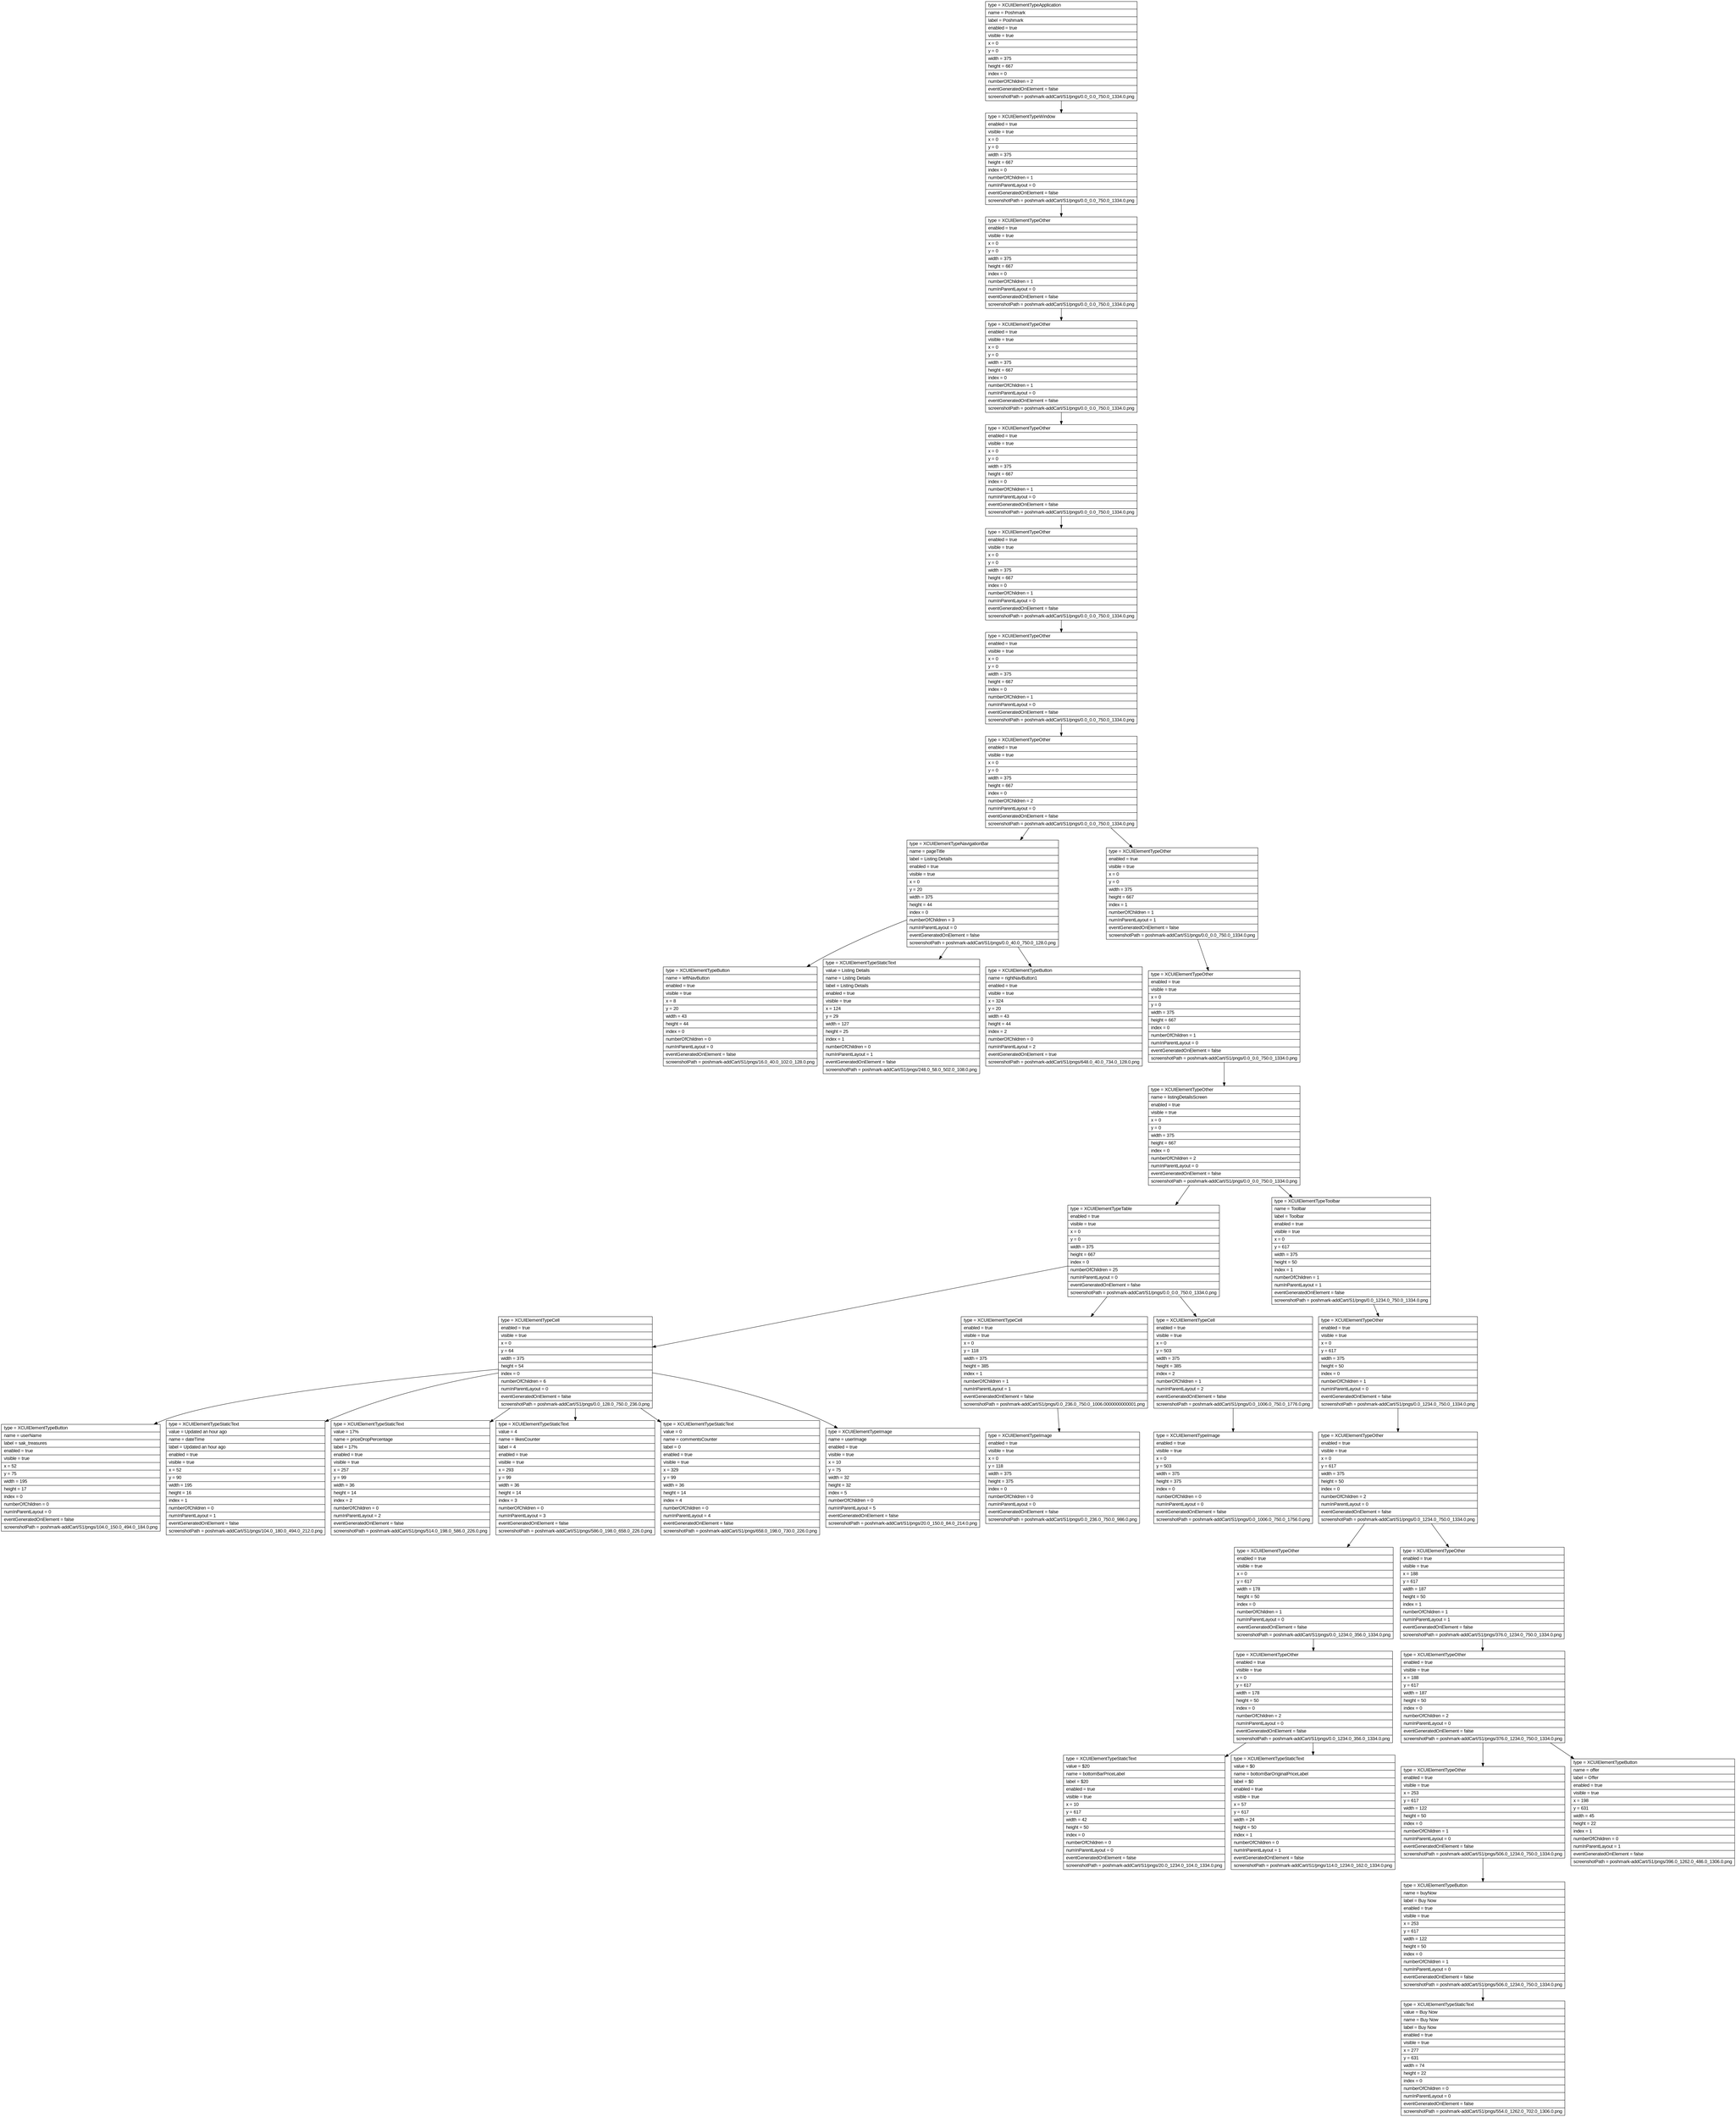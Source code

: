 digraph Layout {

	node [shape=record fontname=Arial];

	0	[label="{type = XCUIElementTypeApplication\l|name = Poshmark\l|label = Poshmark\l|enabled = true\l|visible = true\l|x = 0\l|y = 0\l|width = 375\l|height = 667\l|index = 0\l|numberOfChildren = 2\l|eventGeneratedOnElement = false \l|screenshotPath = poshmark-addCart/S1/pngs/0.0_0.0_750.0_1334.0.png\l}"]
	1	[label="{type = XCUIElementTypeWindow\l|enabled = true\l|visible = true\l|x = 0\l|y = 0\l|width = 375\l|height = 667\l|index = 0\l|numberOfChildren = 1\l|numInParentLayout = 0\l|eventGeneratedOnElement = false \l|screenshotPath = poshmark-addCart/S1/pngs/0.0_0.0_750.0_1334.0.png\l}"]
	2	[label="{type = XCUIElementTypeOther\l|enabled = true\l|visible = true\l|x = 0\l|y = 0\l|width = 375\l|height = 667\l|index = 0\l|numberOfChildren = 1\l|numInParentLayout = 0\l|eventGeneratedOnElement = false \l|screenshotPath = poshmark-addCart/S1/pngs/0.0_0.0_750.0_1334.0.png\l}"]
	3	[label="{type = XCUIElementTypeOther\l|enabled = true\l|visible = true\l|x = 0\l|y = 0\l|width = 375\l|height = 667\l|index = 0\l|numberOfChildren = 1\l|numInParentLayout = 0\l|eventGeneratedOnElement = false \l|screenshotPath = poshmark-addCart/S1/pngs/0.0_0.0_750.0_1334.0.png\l}"]
	4	[label="{type = XCUIElementTypeOther\l|enabled = true\l|visible = true\l|x = 0\l|y = 0\l|width = 375\l|height = 667\l|index = 0\l|numberOfChildren = 1\l|numInParentLayout = 0\l|eventGeneratedOnElement = false \l|screenshotPath = poshmark-addCart/S1/pngs/0.0_0.0_750.0_1334.0.png\l}"]
	5	[label="{type = XCUIElementTypeOther\l|enabled = true\l|visible = true\l|x = 0\l|y = 0\l|width = 375\l|height = 667\l|index = 0\l|numberOfChildren = 1\l|numInParentLayout = 0\l|eventGeneratedOnElement = false \l|screenshotPath = poshmark-addCart/S1/pngs/0.0_0.0_750.0_1334.0.png\l}"]
	6	[label="{type = XCUIElementTypeOther\l|enabled = true\l|visible = true\l|x = 0\l|y = 0\l|width = 375\l|height = 667\l|index = 0\l|numberOfChildren = 1\l|numInParentLayout = 0\l|eventGeneratedOnElement = false \l|screenshotPath = poshmark-addCart/S1/pngs/0.0_0.0_750.0_1334.0.png\l}"]
	7	[label="{type = XCUIElementTypeOther\l|enabled = true\l|visible = true\l|x = 0\l|y = 0\l|width = 375\l|height = 667\l|index = 0\l|numberOfChildren = 2\l|numInParentLayout = 0\l|eventGeneratedOnElement = false \l|screenshotPath = poshmark-addCart/S1/pngs/0.0_0.0_750.0_1334.0.png\l}"]
	8	[label="{type = XCUIElementTypeNavigationBar\l|name = pageTitle\l|label = Listing Details\l|enabled = true\l|visible = true\l|x = 0\l|y = 20\l|width = 375\l|height = 44\l|index = 0\l|numberOfChildren = 3\l|numInParentLayout = 0\l|eventGeneratedOnElement = false \l|screenshotPath = poshmark-addCart/S1/pngs/0.0_40.0_750.0_128.0.png\l}"]
	9	[label="{type = XCUIElementTypeOther\l|enabled = true\l|visible = true\l|x = 0\l|y = 0\l|width = 375\l|height = 667\l|index = 1\l|numberOfChildren = 1\l|numInParentLayout = 1\l|eventGeneratedOnElement = false \l|screenshotPath = poshmark-addCart/S1/pngs/0.0_0.0_750.0_1334.0.png\l}"]
	10	[label="{type = XCUIElementTypeButton\l|name = leftNavButton\l|enabled = true\l|visible = true\l|x = 8\l|y = 20\l|width = 43\l|height = 44\l|index = 0\l|numberOfChildren = 0\l|numInParentLayout = 0\l|eventGeneratedOnElement = false \l|screenshotPath = poshmark-addCart/S1/pngs/16.0_40.0_102.0_128.0.png\l}"]
	11	[label="{type = XCUIElementTypeStaticText\l|value = Listing Details\l|name = Listing Details\l|label = Listing Details\l|enabled = true\l|visible = true\l|x = 124\l|y = 29\l|width = 127\l|height = 25\l|index = 1\l|numberOfChildren = 0\l|numInParentLayout = 1\l|eventGeneratedOnElement = false \l|screenshotPath = poshmark-addCart/S1/pngs/248.0_58.0_502.0_108.0.png\l}"]
	12	[label="{type = XCUIElementTypeButton\l|name = rightNavButton1\l|enabled = true\l|visible = true\l|x = 324\l|y = 20\l|width = 43\l|height = 44\l|index = 2\l|numberOfChildren = 0\l|numInParentLayout = 2\l|eventGeneratedOnElement = true \l|screenshotPath = poshmark-addCart/S1/pngs/648.0_40.0_734.0_128.0.png\l}"]
	13	[label="{type = XCUIElementTypeOther\l|enabled = true\l|visible = true\l|x = 0\l|y = 0\l|width = 375\l|height = 667\l|index = 0\l|numberOfChildren = 1\l|numInParentLayout = 0\l|eventGeneratedOnElement = false \l|screenshotPath = poshmark-addCart/S1/pngs/0.0_0.0_750.0_1334.0.png\l}"]
	14	[label="{type = XCUIElementTypeOther\l|name = listingDetailsScreen\l|enabled = true\l|visible = true\l|x = 0\l|y = 0\l|width = 375\l|height = 667\l|index = 0\l|numberOfChildren = 2\l|numInParentLayout = 0\l|eventGeneratedOnElement = false \l|screenshotPath = poshmark-addCart/S1/pngs/0.0_0.0_750.0_1334.0.png\l}"]
	15	[label="{type = XCUIElementTypeTable\l|enabled = true\l|visible = true\l|x = 0\l|y = 0\l|width = 375\l|height = 667\l|index = 0\l|numberOfChildren = 25\l|numInParentLayout = 0\l|eventGeneratedOnElement = false \l|screenshotPath = poshmark-addCart/S1/pngs/0.0_0.0_750.0_1334.0.png\l}"]
	16	[label="{type = XCUIElementTypeToolbar\l|name = Toolbar\l|label = Toolbar\l|enabled = true\l|visible = true\l|x = 0\l|y = 617\l|width = 375\l|height = 50\l|index = 1\l|numberOfChildren = 1\l|numInParentLayout = 1\l|eventGeneratedOnElement = false \l|screenshotPath = poshmark-addCart/S1/pngs/0.0_1234.0_750.0_1334.0.png\l}"]
	17	[label="{type = XCUIElementTypeCell\l|enabled = true\l|visible = true\l|x = 0\l|y = 64\l|width = 375\l|height = 54\l|index = 0\l|numberOfChildren = 6\l|numInParentLayout = 0\l|eventGeneratedOnElement = false \l|screenshotPath = poshmark-addCart/S1/pngs/0.0_128.0_750.0_236.0.png\l}"]
	18	[label="{type = XCUIElementTypeCell\l|enabled = true\l|visible = true\l|x = 0\l|y = 118\l|width = 375\l|height = 385\l|index = 1\l|numberOfChildren = 1\l|numInParentLayout = 1\l|eventGeneratedOnElement = false \l|screenshotPath = poshmark-addCart/S1/pngs/0.0_236.0_750.0_1006.0000000000001.png\l}"]
	19	[label="{type = XCUIElementTypeCell\l|enabled = true\l|visible = true\l|x = 0\l|y = 503\l|width = 375\l|height = 385\l|index = 2\l|numberOfChildren = 1\l|numInParentLayout = 2\l|eventGeneratedOnElement = false \l|screenshotPath = poshmark-addCart/S1/pngs/0.0_1006.0_750.0_1776.0.png\l}"]
	20	[label="{type = XCUIElementTypeOther\l|enabled = true\l|visible = true\l|x = 0\l|y = 617\l|width = 375\l|height = 50\l|index = 0\l|numberOfChildren = 1\l|numInParentLayout = 0\l|eventGeneratedOnElement = false \l|screenshotPath = poshmark-addCart/S1/pngs/0.0_1234.0_750.0_1334.0.png\l}"]
	21	[label="{type = XCUIElementTypeButton\l|name = userName\l|label = sak_treasures\l|enabled = true\l|visible = true\l|x = 52\l|y = 75\l|width = 195\l|height = 17\l|index = 0\l|numberOfChildren = 0\l|numInParentLayout = 0\l|eventGeneratedOnElement = false \l|screenshotPath = poshmark-addCart/S1/pngs/104.0_150.0_494.0_184.0.png\l}"]
	22	[label="{type = XCUIElementTypeStaticText\l|value = Updated an hour ago\l|name = dateTime\l|label = Updated an hour ago\l|enabled = true\l|visible = true\l|x = 52\l|y = 90\l|width = 195\l|height = 16\l|index = 1\l|numberOfChildren = 0\l|numInParentLayout = 1\l|eventGeneratedOnElement = false \l|screenshotPath = poshmark-addCart/S1/pngs/104.0_180.0_494.0_212.0.png\l}"]
	23	[label="{type = XCUIElementTypeStaticText\l|value = 17%\l|name = priceDropPercentage\l|label = 17%\l|enabled = true\l|visible = true\l|x = 257\l|y = 99\l|width = 36\l|height = 14\l|index = 2\l|numberOfChildren = 0\l|numInParentLayout = 2\l|eventGeneratedOnElement = false \l|screenshotPath = poshmark-addCart/S1/pngs/514.0_198.0_586.0_226.0.png\l}"]
	24	[label="{type = XCUIElementTypeStaticText\l|value = 4\l|name = likesCounter\l|label = 4\l|enabled = true\l|visible = true\l|x = 293\l|y = 99\l|width = 36\l|height = 14\l|index = 3\l|numberOfChildren = 0\l|numInParentLayout = 3\l|eventGeneratedOnElement = false \l|screenshotPath = poshmark-addCart/S1/pngs/586.0_198.0_658.0_226.0.png\l}"]
	25	[label="{type = XCUIElementTypeStaticText\l|value = 0\l|name = commentsCounter\l|label = 0\l|enabled = true\l|visible = true\l|x = 329\l|y = 99\l|width = 36\l|height = 14\l|index = 4\l|numberOfChildren = 0\l|numInParentLayout = 4\l|eventGeneratedOnElement = false \l|screenshotPath = poshmark-addCart/S1/pngs/658.0_198.0_730.0_226.0.png\l}"]
	26	[label="{type = XCUIElementTypeImage\l|name = userImage\l|enabled = true\l|visible = true\l|x = 10\l|y = 75\l|width = 32\l|height = 32\l|index = 5\l|numberOfChildren = 0\l|numInParentLayout = 5\l|eventGeneratedOnElement = false \l|screenshotPath = poshmark-addCart/S1/pngs/20.0_150.0_84.0_214.0.png\l}"]
	27	[label="{type = XCUIElementTypeImage\l|enabled = true\l|visible = true\l|x = 0\l|y = 118\l|width = 375\l|height = 375\l|index = 0\l|numberOfChildren = 0\l|numInParentLayout = 0\l|eventGeneratedOnElement = false \l|screenshotPath = poshmark-addCart/S1/pngs/0.0_236.0_750.0_986.0.png\l}"]
	28	[label="{type = XCUIElementTypeImage\l|enabled = true\l|visible = true\l|x = 0\l|y = 503\l|width = 375\l|height = 375\l|index = 0\l|numberOfChildren = 0\l|numInParentLayout = 0\l|eventGeneratedOnElement = false \l|screenshotPath = poshmark-addCart/S1/pngs/0.0_1006.0_750.0_1756.0.png\l}"]
	29	[label="{type = XCUIElementTypeOther\l|enabled = true\l|visible = true\l|x = 0\l|y = 617\l|width = 375\l|height = 50\l|index = 0\l|numberOfChildren = 2\l|numInParentLayout = 0\l|eventGeneratedOnElement = false \l|screenshotPath = poshmark-addCart/S1/pngs/0.0_1234.0_750.0_1334.0.png\l}"]
	30	[label="{type = XCUIElementTypeOther\l|enabled = true\l|visible = true\l|x = 0\l|y = 617\l|width = 178\l|height = 50\l|index = 0\l|numberOfChildren = 1\l|numInParentLayout = 0\l|eventGeneratedOnElement = false \l|screenshotPath = poshmark-addCart/S1/pngs/0.0_1234.0_356.0_1334.0.png\l}"]
	31	[label="{type = XCUIElementTypeOther\l|enabled = true\l|visible = true\l|x = 188\l|y = 617\l|width = 187\l|height = 50\l|index = 1\l|numberOfChildren = 1\l|numInParentLayout = 1\l|eventGeneratedOnElement = false \l|screenshotPath = poshmark-addCart/S1/pngs/376.0_1234.0_750.0_1334.0.png\l}"]
	32	[label="{type = XCUIElementTypeOther\l|enabled = true\l|visible = true\l|x = 0\l|y = 617\l|width = 178\l|height = 50\l|index = 0\l|numberOfChildren = 2\l|numInParentLayout = 0\l|eventGeneratedOnElement = false \l|screenshotPath = poshmark-addCart/S1/pngs/0.0_1234.0_356.0_1334.0.png\l}"]
	33	[label="{type = XCUIElementTypeOther\l|enabled = true\l|visible = true\l|x = 188\l|y = 617\l|width = 187\l|height = 50\l|index = 0\l|numberOfChildren = 2\l|numInParentLayout = 0\l|eventGeneratedOnElement = false \l|screenshotPath = poshmark-addCart/S1/pngs/376.0_1234.0_750.0_1334.0.png\l}"]
	34	[label="{type = XCUIElementTypeStaticText\l|value = $20\l|name = bottomBarPriceLabel\l|label = $20\l|enabled = true\l|visible = true\l|x = 10\l|y = 617\l|width = 42\l|height = 50\l|index = 0\l|numberOfChildren = 0\l|numInParentLayout = 0\l|eventGeneratedOnElement = false \l|screenshotPath = poshmark-addCart/S1/pngs/20.0_1234.0_104.0_1334.0.png\l}"]
	35	[label="{type = XCUIElementTypeStaticText\l|value = $0\l|name = bottomBarOriginalPriceLabel\l|label = $0\l|enabled = true\l|visible = true\l|x = 57\l|y = 617\l|width = 24\l|height = 50\l|index = 1\l|numberOfChildren = 0\l|numInParentLayout = 1\l|eventGeneratedOnElement = false \l|screenshotPath = poshmark-addCart/S1/pngs/114.0_1234.0_162.0_1334.0.png\l}"]
	36	[label="{type = XCUIElementTypeOther\l|enabled = true\l|visible = true\l|x = 253\l|y = 617\l|width = 122\l|height = 50\l|index = 0\l|numberOfChildren = 1\l|numInParentLayout = 0\l|eventGeneratedOnElement = false \l|screenshotPath = poshmark-addCart/S1/pngs/506.0_1234.0_750.0_1334.0.png\l}"]
	37	[label="{type = XCUIElementTypeButton\l|name = offer\l|label = Offer\l|enabled = true\l|visible = true\l|x = 198\l|y = 631\l|width = 45\l|height = 22\l|index = 1\l|numberOfChildren = 0\l|numInParentLayout = 1\l|eventGeneratedOnElement = false \l|screenshotPath = poshmark-addCart/S1/pngs/396.0_1262.0_486.0_1306.0.png\l}"]
	38	[label="{type = XCUIElementTypeButton\l|name = buyNow\l|label = Buy Now\l|enabled = true\l|visible = true\l|x = 253\l|y = 617\l|width = 122\l|height = 50\l|index = 0\l|numberOfChildren = 1\l|numInParentLayout = 0\l|eventGeneratedOnElement = false \l|screenshotPath = poshmark-addCart/S1/pngs/506.0_1234.0_750.0_1334.0.png\l}"]
	39	[label="{type = XCUIElementTypeStaticText\l|value = Buy Now\l|name = Buy Now\l|label = Buy Now\l|enabled = true\l|visible = true\l|x = 277\l|y = 631\l|width = 74\l|height = 22\l|index = 0\l|numberOfChildren = 0\l|numInParentLayout = 0\l|eventGeneratedOnElement = false \l|screenshotPath = poshmark-addCart/S1/pngs/554.0_1262.0_702.0_1306.0.png\l}"]


	0 -> 1
	1 -> 2
	2 -> 3
	3 -> 4
	4 -> 5
	5 -> 6
	6 -> 7
	7 -> 8
	7 -> 9
	8 -> 10
	8 -> 11
	8 -> 12
	9 -> 13
	13 -> 14
	14 -> 15
	14 -> 16
	15 -> 17
	15 -> 18
	15 -> 19
	16 -> 20
	17 -> 21
	17 -> 22
	17 -> 23
	17 -> 24
	17 -> 25
	17 -> 26
	18 -> 27
	19 -> 28
	20 -> 29
	29 -> 30
	29 -> 31
	30 -> 32
	31 -> 33
	32 -> 34
	32 -> 35
	33 -> 36
	33 -> 37
	36 -> 38
	38 -> 39


}